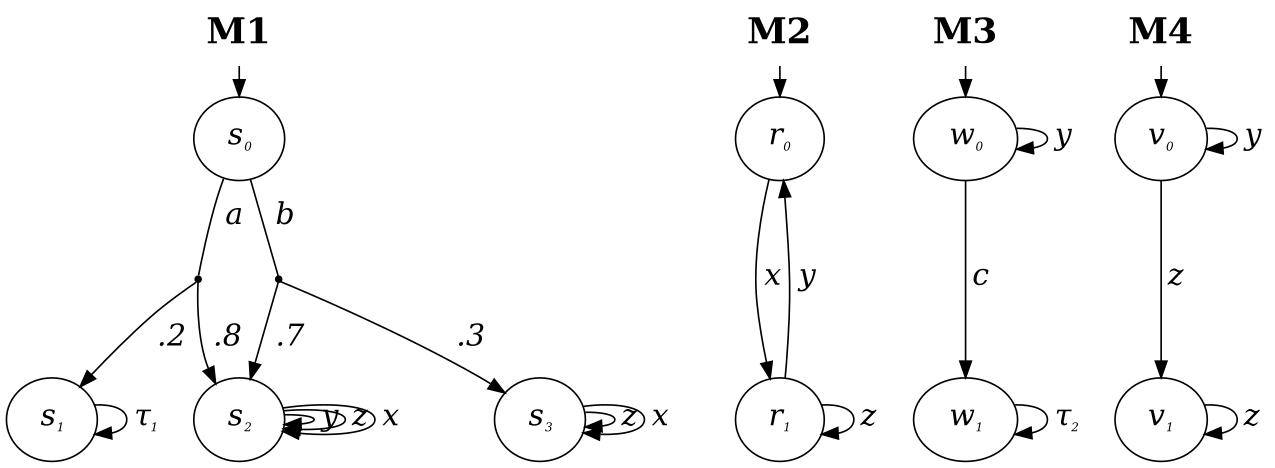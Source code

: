 digraph {
	node [fontsize=18]
	edge [fontsize=18]
	rankdir=TB ranksep=0.25 size=8.5
	{
		mdp_0_start [label=<<b>M1</b>> fontsize=21.599999999999998 shape=none]
		mdp_0_start -> state_s0
		state_s0 [label=<<i><table cellpadding="2" border="0" cellborder="0"><tr><td>s<sub><font point-size="9.0">0</font></sub></td></tr></table></i>>]
		p_point_s0_a [label="" shape=point]
		state_s0 -> p_point_s0_a [label=<<i><table cellpadding="2" border="0" cellborder="0"><tr><td>a</td></tr></table></i>> arrowhead=none]
		p_point_s0_a -> state_s1 [label=<<i><table cellpadding="2" border="0" cellborder="0"><tr><td>.2</td></tr></table></i>>]
		p_point_s0_a -> state_s2 [label=<<i><table cellpadding="2" border="0" cellborder="0"><tr><td>.8</td></tr></table></i>>]
		p_point_s0_b [label="" shape=point]
		state_s0 -> p_point_s0_b [label=<<i><table cellpadding="2" border="0" cellborder="0"><tr><td>b</td></tr></table></i>> arrowhead=none]
		p_point_s0_b -> state_s2 [label=<<i><table cellpadding="2" border="0" cellborder="0"><tr><td>.7</td></tr></table></i>>]
		p_point_s0_b -> state_s3 [label=<<i><table cellpadding="2" border="0" cellborder="0"><tr><td>.3</td></tr></table></i>>]
		state_s1 [label=<<i><table cellpadding="2" border="0" cellborder="0"><tr><td>s<sub><font point-size="9.0">1</font></sub></td></tr></table></i>>]
		state_s1 -> state_s1 [label=<<i><table cellpadding="2" border="0" cellborder="0"><tr><td>&tau;<sub><font point-size="9.0">1</font></sub></td></tr></table></i>> minlen=2]
		state_s2 [label=<<i><table cellpadding="2" border="0" cellborder="0"><tr><td>s<sub><font point-size="9.0">2</font></sub></td></tr></table></i>>]
		state_s2 -> state_s2 [label=<<i><table cellpadding="2" border="0" cellborder="0"><tr><td>y</td></tr></table></i>> minlen=2]
		state_s2 -> state_s2 [label=<<i><table cellpadding="2" border="0" cellborder="0"><tr><td>z</td></tr></table></i>> minlen=2]
		state_s2 -> state_s2 [label=<<i><table cellpadding="2" border="0" cellborder="0"><tr><td>x</td></tr></table></i>> minlen=2]
		state_s3 [label=<<i><table cellpadding="2" border="0" cellborder="0"><tr><td>s<sub><font point-size="9.0">3</font></sub></td></tr></table></i>>]
		state_s3 -> state_s3 [label=<<i><table cellpadding="2" border="0" cellborder="0"><tr><td>z</td></tr></table></i>> minlen=2]
		state_s3 -> state_s3 [label=<<i><table cellpadding="2" border="0" cellborder="0"><tr><td>x</td></tr></table></i>> minlen=2]
	}
	{
		mdp_1_start [label=<<b>M2</b>> fontsize=21.599999999999998 shape=none]
		mdp_1_start -> state_r0
		state_r0 [label=<<i><table cellpadding="2" border="0" cellborder="0"><tr><td>r<sub><font point-size="9.0">0</font></sub></td></tr></table></i>>]
		state_r0 -> state_r1 [label=<<i><table cellpadding="2" border="0" cellborder="0"><tr><td>x</td></tr></table></i>> minlen=2]
		state_r1 [label=<<i><table cellpadding="2" border="0" cellborder="0"><tr><td>r<sub><font point-size="9.0">1</font></sub></td></tr></table></i>>]
		state_r1 -> state_r0 [label=<<i><table cellpadding="2" border="0" cellborder="0"><tr><td>y</td></tr></table></i>> minlen=2]
		state_r1 -> state_r1 [label=<<i><table cellpadding="2" border="0" cellborder="0"><tr><td>z</td></tr></table></i>> minlen=2]
	}
	{
		mdp_2_start [label=<<b>M3</b>> fontsize=21.599999999999998 shape=none]
		mdp_2_start -> state_w0
		state_w0 [label=<<i><table cellpadding="2" border="0" cellborder="0"><tr><td>w<sub><font point-size="9.0">0</font></sub></td></tr></table></i>>]
		state_w0 -> state_w0 [label=<<i><table cellpadding="2" border="0" cellborder="0"><tr><td>y</td></tr></table></i>> minlen=2]
		state_w0 -> state_w1 [label=<<i><table cellpadding="2" border="0" cellborder="0"><tr><td>c</td></tr></table></i>> minlen=2]
		state_w1 [label=<<i><table cellpadding="2" border="0" cellborder="0"><tr><td>w<sub><font point-size="9.0">1</font></sub></td></tr></table></i>>]
		state_w1 -> state_w1 [label=<<i><table cellpadding="2" border="0" cellborder="0"><tr><td>&tau;<sub><font point-size="9.0">2</font></sub></td></tr></table></i>> minlen=2]
	}
	{
		mdp_3_start [label=<<b>M4</b>> fontsize=21.599999999999998 shape=none]
		mdp_3_start -> state_v0
		state_v0 [label=<<i><table cellpadding="2" border="0" cellborder="0"><tr><td>v<sub><font point-size="9.0">0</font></sub></td></tr></table></i>>]
		state_v0 -> state_v0 [label=<<i><table cellpadding="2" border="0" cellborder="0"><tr><td>y</td></tr></table></i>> minlen=2]
		state_v0 -> state_v1 [label=<<i><table cellpadding="2" border="0" cellborder="0"><tr><td>z</td></tr></table></i>> minlen=2]
		state_v1 [label=<<i><table cellpadding="2" border="0" cellborder="0"><tr><td>v<sub><font point-size="9.0">1</font></sub></td></tr></table></i>>]
		state_v1 -> state_v1 [label=<<i><table cellpadding="2" border="0" cellborder="0"><tr><td>z</td></tr></table></i>> minlen=2]
	}
}
